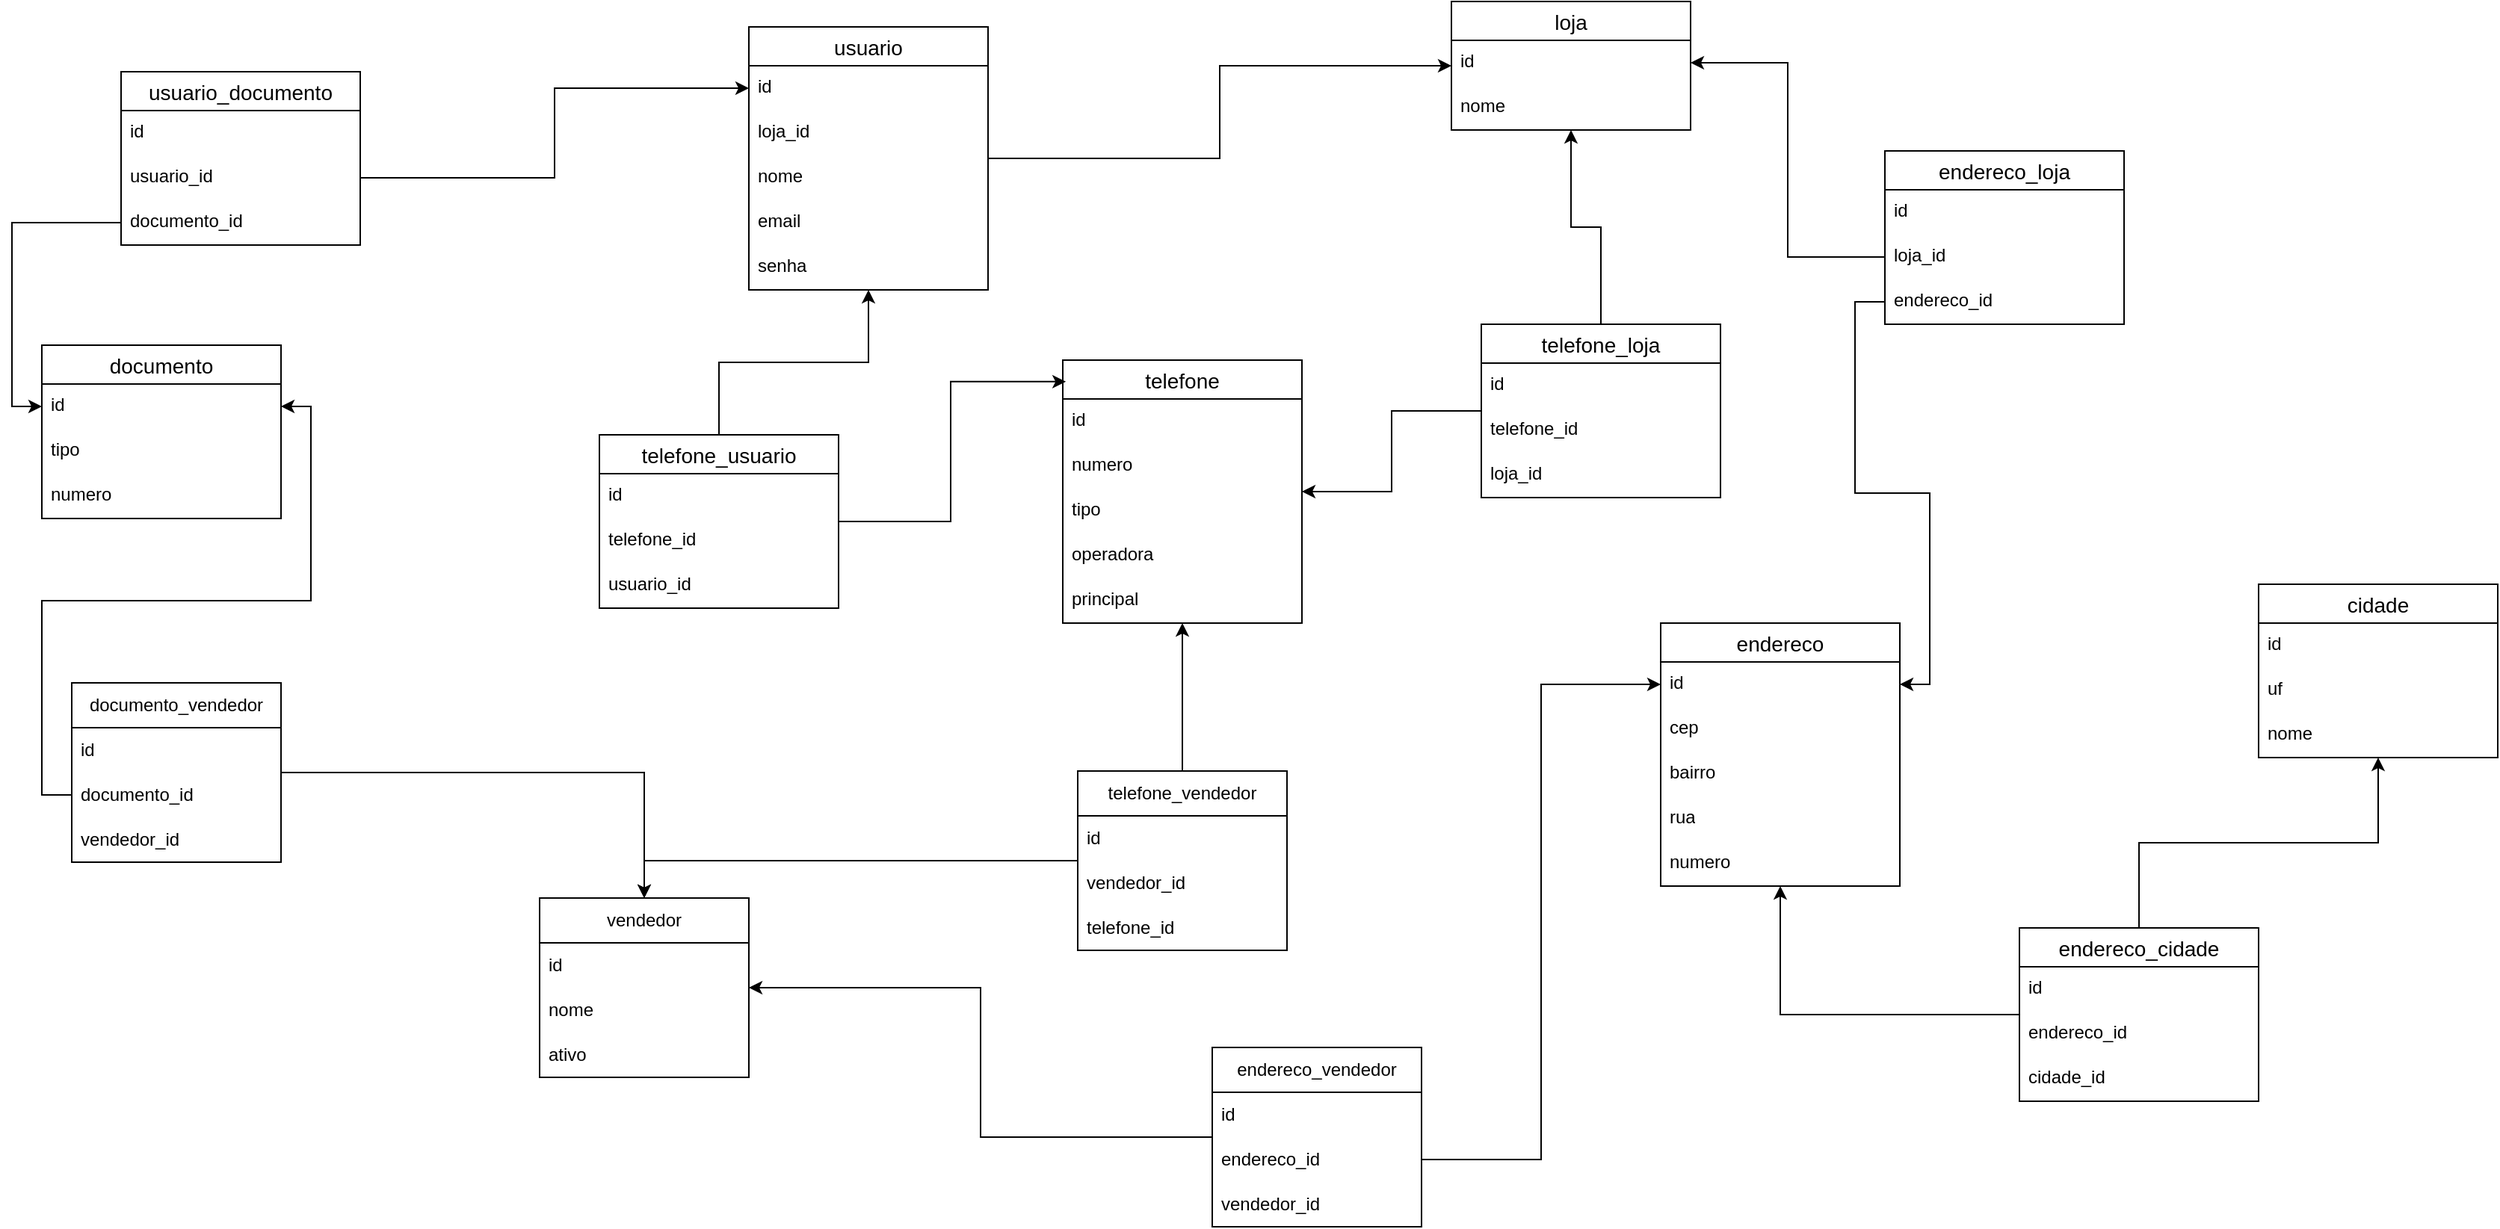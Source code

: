 <mxfile version="22.0.3" type="device">
  <diagram id="C5RBs43oDa-KdzZeNtuy" name="Page-1">
    <mxGraphModel dx="2327" dy="759" grid="1" gridSize="10" guides="1" tooltips="1" connect="1" arrows="1" fold="1" page="1" pageScale="1" pageWidth="827" pageHeight="1169" math="0" shadow="0">
      <root>
        <mxCell id="WIyWlLk6GJQsqaUBKTNV-0" />
        <mxCell id="WIyWlLk6GJQsqaUBKTNV-1" parent="WIyWlLk6GJQsqaUBKTNV-0" />
        <mxCell id="LJtjI_qurVi66WkKkAPu-5" style="edgeStyle=orthogonalEdgeStyle;rounded=0;orthogonalLoop=1;jettySize=auto;html=1;" edge="1" parent="WIyWlLk6GJQsqaUBKTNV-1" source="AqT43YXJQh_h4FbjTC2e-71" target="AqT43YXJQh_h4FbjTC2e-87">
          <mxGeometry relative="1" as="geometry" />
        </mxCell>
        <mxCell id="AqT43YXJQh_h4FbjTC2e-71" value="usuario" style="swimlane;fontStyle=0;childLayout=stackLayout;horizontal=1;startSize=26;horizontalStack=0;resizeParent=1;resizeParentMax=0;resizeLast=0;collapsible=1;marginBottom=0;align=center;fontSize=14;" parent="WIyWlLk6GJQsqaUBKTNV-1" vertex="1">
          <mxGeometry x="-100" y="27" width="160" height="176" as="geometry" />
        </mxCell>
        <mxCell id="AqT43YXJQh_h4FbjTC2e-72" value="id" style="text;strokeColor=none;fillColor=none;spacingLeft=4;spacingRight=4;overflow=hidden;rotatable=0;points=[[0,0.5],[1,0.5]];portConstraint=eastwest;fontSize=12;whiteSpace=wrap;html=1;" parent="AqT43YXJQh_h4FbjTC2e-71" vertex="1">
          <mxGeometry y="26" width="160" height="30" as="geometry" />
        </mxCell>
        <mxCell id="LJtjI_qurVi66WkKkAPu-4" value="loja_id" style="text;strokeColor=none;fillColor=none;spacingLeft=4;spacingRight=4;overflow=hidden;rotatable=0;points=[[0,0.5],[1,0.5]];portConstraint=eastwest;fontSize=12;whiteSpace=wrap;html=1;" vertex="1" parent="AqT43YXJQh_h4FbjTC2e-71">
          <mxGeometry y="56" width="160" height="30" as="geometry" />
        </mxCell>
        <mxCell id="AqT43YXJQh_h4FbjTC2e-76" value="nome&lt;br&gt;" style="text;strokeColor=none;fillColor=none;spacingLeft=4;spacingRight=4;overflow=hidden;rotatable=0;points=[[0,0.5],[1,0.5]];portConstraint=eastwest;fontSize=12;whiteSpace=wrap;html=1;" parent="AqT43YXJQh_h4FbjTC2e-71" vertex="1">
          <mxGeometry y="86" width="160" height="30" as="geometry" />
        </mxCell>
        <mxCell id="AqT43YXJQh_h4FbjTC2e-77" value="email" style="text;strokeColor=none;fillColor=none;spacingLeft=4;spacingRight=4;overflow=hidden;rotatable=0;points=[[0,0.5],[1,0.5]];portConstraint=eastwest;fontSize=12;whiteSpace=wrap;html=1;" parent="AqT43YXJQh_h4FbjTC2e-71" vertex="1">
          <mxGeometry y="116" width="160" height="30" as="geometry" />
        </mxCell>
        <mxCell id="AqT43YXJQh_h4FbjTC2e-78" value="senha" style="text;strokeColor=none;fillColor=none;spacingLeft=4;spacingRight=4;overflow=hidden;rotatable=0;points=[[0,0.5],[1,0.5]];portConstraint=eastwest;fontSize=12;whiteSpace=wrap;html=1;" parent="AqT43YXJQh_h4FbjTC2e-71" vertex="1">
          <mxGeometry y="146" width="160" height="30" as="geometry" />
        </mxCell>
        <mxCell id="AqT43YXJQh_h4FbjTC2e-87" value="loja" style="swimlane;fontStyle=0;childLayout=stackLayout;horizontal=1;startSize=26;horizontalStack=0;resizeParent=1;resizeParentMax=0;resizeLast=0;collapsible=1;marginBottom=0;align=center;fontSize=14;" parent="WIyWlLk6GJQsqaUBKTNV-1" vertex="1">
          <mxGeometry x="370" y="10" width="160" height="86" as="geometry" />
        </mxCell>
        <mxCell id="AqT43YXJQh_h4FbjTC2e-88" value="id&lt;span style=&quot;white-space: pre;&quot;&gt;&#x9;&lt;/span&gt;" style="text;strokeColor=none;fillColor=none;spacingLeft=4;spacingRight=4;overflow=hidden;rotatable=0;points=[[0,0.5],[1,0.5]];portConstraint=eastwest;fontSize=12;whiteSpace=wrap;html=1;" parent="AqT43YXJQh_h4FbjTC2e-87" vertex="1">
          <mxGeometry y="26" width="160" height="30" as="geometry" />
        </mxCell>
        <mxCell id="AqT43YXJQh_h4FbjTC2e-89" value="nome&lt;br&gt;" style="text;strokeColor=none;fillColor=none;spacingLeft=4;spacingRight=4;overflow=hidden;rotatable=0;points=[[0,0.5],[1,0.5]];portConstraint=eastwest;fontSize=12;whiteSpace=wrap;html=1;" parent="AqT43YXJQh_h4FbjTC2e-87" vertex="1">
          <mxGeometry y="56" width="160" height="30" as="geometry" />
        </mxCell>
        <mxCell id="AqT43YXJQh_h4FbjTC2e-103" value="endereco" style="swimlane;fontStyle=0;childLayout=stackLayout;horizontal=1;startSize=26;horizontalStack=0;resizeParent=1;resizeParentMax=0;resizeLast=0;collapsible=1;marginBottom=0;align=center;fontSize=14;" parent="WIyWlLk6GJQsqaUBKTNV-1" vertex="1">
          <mxGeometry x="510" y="426" width="160" height="176" as="geometry" />
        </mxCell>
        <mxCell id="AqT43YXJQh_h4FbjTC2e-104" value="id" style="text;strokeColor=none;fillColor=none;spacingLeft=4;spacingRight=4;overflow=hidden;rotatable=0;points=[[0,0.5],[1,0.5]];portConstraint=eastwest;fontSize=12;whiteSpace=wrap;html=1;" parent="AqT43YXJQh_h4FbjTC2e-103" vertex="1">
          <mxGeometry y="26" width="160" height="30" as="geometry" />
        </mxCell>
        <mxCell id="AqT43YXJQh_h4FbjTC2e-105" value="cep" style="text;strokeColor=none;fillColor=none;spacingLeft=4;spacingRight=4;overflow=hidden;rotatable=0;points=[[0,0.5],[1,0.5]];portConstraint=eastwest;fontSize=12;whiteSpace=wrap;html=1;" parent="AqT43YXJQh_h4FbjTC2e-103" vertex="1">
          <mxGeometry y="56" width="160" height="30" as="geometry" />
        </mxCell>
        <mxCell id="AqT43YXJQh_h4FbjTC2e-106" value="bairro" style="text;strokeColor=none;fillColor=none;spacingLeft=4;spacingRight=4;overflow=hidden;rotatable=0;points=[[0,0.5],[1,0.5]];portConstraint=eastwest;fontSize=12;whiteSpace=wrap;html=1;" parent="AqT43YXJQh_h4FbjTC2e-103" vertex="1">
          <mxGeometry y="86" width="160" height="30" as="geometry" />
        </mxCell>
        <mxCell id="AqT43YXJQh_h4FbjTC2e-108" value="rua" style="text;strokeColor=none;fillColor=none;spacingLeft=4;spacingRight=4;overflow=hidden;rotatable=0;points=[[0,0.5],[1,0.5]];portConstraint=eastwest;fontSize=12;whiteSpace=wrap;html=1;" parent="AqT43YXJQh_h4FbjTC2e-103" vertex="1">
          <mxGeometry y="116" width="160" height="30" as="geometry" />
        </mxCell>
        <mxCell id="AqT43YXJQh_h4FbjTC2e-109" value="numero" style="text;strokeColor=none;fillColor=none;spacingLeft=4;spacingRight=4;overflow=hidden;rotatable=0;points=[[0,0.5],[1,0.5]];portConstraint=eastwest;fontSize=12;whiteSpace=wrap;html=1;" parent="AqT43YXJQh_h4FbjTC2e-103" vertex="1">
          <mxGeometry y="146" width="160" height="30" as="geometry" />
        </mxCell>
        <mxCell id="AqT43YXJQh_h4FbjTC2e-110" value="endereco_loja" style="swimlane;fontStyle=0;childLayout=stackLayout;horizontal=1;startSize=26;horizontalStack=0;resizeParent=1;resizeParentMax=0;resizeLast=0;collapsible=1;marginBottom=0;align=center;fontSize=14;" parent="WIyWlLk6GJQsqaUBKTNV-1" vertex="1">
          <mxGeometry x="660" y="110" width="160" height="116" as="geometry" />
        </mxCell>
        <mxCell id="AqT43YXJQh_h4FbjTC2e-111" value="id" style="text;strokeColor=none;fillColor=none;spacingLeft=4;spacingRight=4;overflow=hidden;rotatable=0;points=[[0,0.5],[1,0.5]];portConstraint=eastwest;fontSize=12;whiteSpace=wrap;html=1;" parent="AqT43YXJQh_h4FbjTC2e-110" vertex="1">
          <mxGeometry y="26" width="160" height="30" as="geometry" />
        </mxCell>
        <mxCell id="AqT43YXJQh_h4FbjTC2e-112" value="loja_id" style="text;strokeColor=none;fillColor=none;spacingLeft=4;spacingRight=4;overflow=hidden;rotatable=0;points=[[0,0.5],[1,0.5]];portConstraint=eastwest;fontSize=12;whiteSpace=wrap;html=1;" parent="AqT43YXJQh_h4FbjTC2e-110" vertex="1">
          <mxGeometry y="56" width="160" height="30" as="geometry" />
        </mxCell>
        <mxCell id="AqT43YXJQh_h4FbjTC2e-113" value="endereco_id" style="text;strokeColor=none;fillColor=none;spacingLeft=4;spacingRight=4;overflow=hidden;rotatable=0;points=[[0,0.5],[1,0.5]];portConstraint=eastwest;fontSize=12;whiteSpace=wrap;html=1;" parent="AqT43YXJQh_h4FbjTC2e-110" vertex="1">
          <mxGeometry y="86" width="160" height="30" as="geometry" />
        </mxCell>
        <mxCell id="AqT43YXJQh_h4FbjTC2e-118" style="edgeStyle=orthogonalEdgeStyle;rounded=0;orthogonalLoop=1;jettySize=auto;html=1;entryX=1;entryY=0.5;entryDx=0;entryDy=0;" parent="WIyWlLk6GJQsqaUBKTNV-1" source="AqT43YXJQh_h4FbjTC2e-112" target="AqT43YXJQh_h4FbjTC2e-88" edge="1">
          <mxGeometry relative="1" as="geometry" />
        </mxCell>
        <mxCell id="AqT43YXJQh_h4FbjTC2e-119" style="edgeStyle=orthogonalEdgeStyle;rounded=0;orthogonalLoop=1;jettySize=auto;html=1;" parent="WIyWlLk6GJQsqaUBKTNV-1" source="AqT43YXJQh_h4FbjTC2e-113" target="AqT43YXJQh_h4FbjTC2e-104" edge="1">
          <mxGeometry relative="1" as="geometry" />
        </mxCell>
        <mxCell id="LJtjI_qurVi66WkKkAPu-12" style="edgeStyle=orthogonalEdgeStyle;rounded=0;orthogonalLoop=1;jettySize=auto;html=1;" edge="1" parent="WIyWlLk6GJQsqaUBKTNV-1" source="AqT43YXJQh_h4FbjTC2e-123" target="AqT43YXJQh_h4FbjTC2e-103">
          <mxGeometry relative="1" as="geometry" />
        </mxCell>
        <mxCell id="LJtjI_qurVi66WkKkAPu-13" style="edgeStyle=orthogonalEdgeStyle;rounded=0;orthogonalLoop=1;jettySize=auto;html=1;" edge="1" parent="WIyWlLk6GJQsqaUBKTNV-1" source="AqT43YXJQh_h4FbjTC2e-123" target="AqT43YXJQh_h4FbjTC2e-129">
          <mxGeometry relative="1" as="geometry" />
        </mxCell>
        <mxCell id="AqT43YXJQh_h4FbjTC2e-123" value="endereco_cidade" style="swimlane;fontStyle=0;childLayout=stackLayout;horizontal=1;startSize=26;horizontalStack=0;resizeParent=1;resizeParentMax=0;resizeLast=0;collapsible=1;marginBottom=0;align=center;fontSize=14;" parent="WIyWlLk6GJQsqaUBKTNV-1" vertex="1">
          <mxGeometry x="750" y="630" width="160" height="116" as="geometry" />
        </mxCell>
        <mxCell id="AqT43YXJQh_h4FbjTC2e-124" value="id" style="text;strokeColor=none;fillColor=none;spacingLeft=4;spacingRight=4;overflow=hidden;rotatable=0;points=[[0,0.5],[1,0.5]];portConstraint=eastwest;fontSize=12;whiteSpace=wrap;html=1;" parent="AqT43YXJQh_h4FbjTC2e-123" vertex="1">
          <mxGeometry y="26" width="160" height="30" as="geometry" />
        </mxCell>
        <mxCell id="AqT43YXJQh_h4FbjTC2e-125" value="endereco_id" style="text;strokeColor=none;fillColor=none;spacingLeft=4;spacingRight=4;overflow=hidden;rotatable=0;points=[[0,0.5],[1,0.5]];portConstraint=eastwest;fontSize=12;whiteSpace=wrap;html=1;" parent="AqT43YXJQh_h4FbjTC2e-123" vertex="1">
          <mxGeometry y="56" width="160" height="30" as="geometry" />
        </mxCell>
        <mxCell id="AqT43YXJQh_h4FbjTC2e-126" value="cidade_id" style="text;strokeColor=none;fillColor=none;spacingLeft=4;spacingRight=4;overflow=hidden;rotatable=0;points=[[0,0.5],[1,0.5]];portConstraint=eastwest;fontSize=12;whiteSpace=wrap;html=1;" parent="AqT43YXJQh_h4FbjTC2e-123" vertex="1">
          <mxGeometry y="86" width="160" height="30" as="geometry" />
        </mxCell>
        <mxCell id="AqT43YXJQh_h4FbjTC2e-129" value="cidade" style="swimlane;fontStyle=0;childLayout=stackLayout;horizontal=1;startSize=26;horizontalStack=0;resizeParent=1;resizeParentMax=0;resizeLast=0;collapsible=1;marginBottom=0;align=center;fontSize=14;" parent="WIyWlLk6GJQsqaUBKTNV-1" vertex="1">
          <mxGeometry x="910" y="400" width="160" height="116" as="geometry" />
        </mxCell>
        <mxCell id="AqT43YXJQh_h4FbjTC2e-130" value="id" style="text;strokeColor=none;fillColor=none;spacingLeft=4;spacingRight=4;overflow=hidden;rotatable=0;points=[[0,0.5],[1,0.5]];portConstraint=eastwest;fontSize=12;whiteSpace=wrap;html=1;" parent="AqT43YXJQh_h4FbjTC2e-129" vertex="1">
          <mxGeometry y="26" width="160" height="30" as="geometry" />
        </mxCell>
        <mxCell id="AqT43YXJQh_h4FbjTC2e-131" value="uf" style="text;strokeColor=none;fillColor=none;spacingLeft=4;spacingRight=4;overflow=hidden;rotatable=0;points=[[0,0.5],[1,0.5]];portConstraint=eastwest;fontSize=12;whiteSpace=wrap;html=1;" parent="AqT43YXJQh_h4FbjTC2e-129" vertex="1">
          <mxGeometry y="56" width="160" height="30" as="geometry" />
        </mxCell>
        <mxCell id="AqT43YXJQh_h4FbjTC2e-132" value="nome" style="text;strokeColor=none;fillColor=none;spacingLeft=4;spacingRight=4;overflow=hidden;rotatable=0;points=[[0,0.5],[1,0.5]];portConstraint=eastwest;fontSize=12;whiteSpace=wrap;html=1;" parent="AqT43YXJQh_h4FbjTC2e-129" vertex="1">
          <mxGeometry y="86" width="160" height="30" as="geometry" />
        </mxCell>
        <mxCell id="AqT43YXJQh_h4FbjTC2e-135" value="telefone" style="swimlane;fontStyle=0;childLayout=stackLayout;horizontal=1;startSize=26;horizontalStack=0;resizeParent=1;resizeParentMax=0;resizeLast=0;collapsible=1;marginBottom=0;align=center;fontSize=14;" parent="WIyWlLk6GJQsqaUBKTNV-1" vertex="1">
          <mxGeometry x="110" y="250" width="160" height="176" as="geometry" />
        </mxCell>
        <mxCell id="AqT43YXJQh_h4FbjTC2e-136" value="id" style="text;strokeColor=none;fillColor=none;spacingLeft=4;spacingRight=4;overflow=hidden;rotatable=0;points=[[0,0.5],[1,0.5]];portConstraint=eastwest;fontSize=12;whiteSpace=wrap;html=1;" parent="AqT43YXJQh_h4FbjTC2e-135" vertex="1">
          <mxGeometry y="26" width="160" height="30" as="geometry" />
        </mxCell>
        <mxCell id="AqT43YXJQh_h4FbjTC2e-138" value="numero" style="text;strokeColor=none;fillColor=none;spacingLeft=4;spacingRight=4;overflow=hidden;rotatable=0;points=[[0,0.5],[1,0.5]];portConstraint=eastwest;fontSize=12;whiteSpace=wrap;html=1;" parent="AqT43YXJQh_h4FbjTC2e-135" vertex="1">
          <mxGeometry y="56" width="160" height="30" as="geometry" />
        </mxCell>
        <mxCell id="AqT43YXJQh_h4FbjTC2e-137" value="tipo" style="text;strokeColor=none;fillColor=none;spacingLeft=4;spacingRight=4;overflow=hidden;rotatable=0;points=[[0,0.5],[1,0.5]];portConstraint=eastwest;fontSize=12;whiteSpace=wrap;html=1;" parent="AqT43YXJQh_h4FbjTC2e-135" vertex="1">
          <mxGeometry y="86" width="160" height="30" as="geometry" />
        </mxCell>
        <mxCell id="AqT43YXJQh_h4FbjTC2e-140" value="operadora" style="text;strokeColor=none;fillColor=none;spacingLeft=4;spacingRight=4;overflow=hidden;rotatable=0;points=[[0,0.5],[1,0.5]];portConstraint=eastwest;fontSize=12;whiteSpace=wrap;html=1;" parent="AqT43YXJQh_h4FbjTC2e-135" vertex="1">
          <mxGeometry y="116" width="160" height="30" as="geometry" />
        </mxCell>
        <mxCell id="LJtjI_qurVi66WkKkAPu-3" value="principal" style="text;strokeColor=none;fillColor=none;spacingLeft=4;spacingRight=4;overflow=hidden;rotatable=0;points=[[0,0.5],[1,0.5]];portConstraint=eastwest;fontSize=12;whiteSpace=wrap;html=1;" vertex="1" parent="AqT43YXJQh_h4FbjTC2e-135">
          <mxGeometry y="146" width="160" height="30" as="geometry" />
        </mxCell>
        <mxCell id="LJtjI_qurVi66WkKkAPu-10" style="edgeStyle=orthogonalEdgeStyle;rounded=0;orthogonalLoop=1;jettySize=auto;html=1;" edge="1" parent="WIyWlLk6GJQsqaUBKTNV-1" source="AqT43YXJQh_h4FbjTC2e-141" target="AqT43YXJQh_h4FbjTC2e-87">
          <mxGeometry relative="1" as="geometry" />
        </mxCell>
        <mxCell id="LJtjI_qurVi66WkKkAPu-11" style="edgeStyle=orthogonalEdgeStyle;rounded=0;orthogonalLoop=1;jettySize=auto;html=1;" edge="1" parent="WIyWlLk6GJQsqaUBKTNV-1" source="AqT43YXJQh_h4FbjTC2e-141" target="AqT43YXJQh_h4FbjTC2e-135">
          <mxGeometry relative="1" as="geometry" />
        </mxCell>
        <mxCell id="AqT43YXJQh_h4FbjTC2e-141" value="telefone_loja" style="swimlane;fontStyle=0;childLayout=stackLayout;horizontal=1;startSize=26;horizontalStack=0;resizeParent=1;resizeParentMax=0;resizeLast=0;collapsible=1;marginBottom=0;align=center;fontSize=14;" parent="WIyWlLk6GJQsqaUBKTNV-1" vertex="1">
          <mxGeometry x="390" y="226" width="160" height="116" as="geometry" />
        </mxCell>
        <mxCell id="AqT43YXJQh_h4FbjTC2e-142" value="id" style="text;strokeColor=none;fillColor=none;spacingLeft=4;spacingRight=4;overflow=hidden;rotatable=0;points=[[0,0.5],[1,0.5]];portConstraint=eastwest;fontSize=12;whiteSpace=wrap;html=1;" parent="AqT43YXJQh_h4FbjTC2e-141" vertex="1">
          <mxGeometry y="26" width="160" height="30" as="geometry" />
        </mxCell>
        <mxCell id="AqT43YXJQh_h4FbjTC2e-143" value="telefone_id" style="text;strokeColor=none;fillColor=none;spacingLeft=4;spacingRight=4;overflow=hidden;rotatable=0;points=[[0,0.5],[1,0.5]];portConstraint=eastwest;fontSize=12;whiteSpace=wrap;html=1;" parent="AqT43YXJQh_h4FbjTC2e-141" vertex="1">
          <mxGeometry y="56" width="160" height="30" as="geometry" />
        </mxCell>
        <mxCell id="AqT43YXJQh_h4FbjTC2e-144" value="loja_id" style="text;strokeColor=none;fillColor=none;spacingLeft=4;spacingRight=4;overflow=hidden;rotatable=0;points=[[0,0.5],[1,0.5]];portConstraint=eastwest;fontSize=12;whiteSpace=wrap;html=1;" parent="AqT43YXJQh_h4FbjTC2e-141" vertex="1">
          <mxGeometry y="86" width="160" height="30" as="geometry" />
        </mxCell>
        <mxCell id="LJtjI_qurVi66WkKkAPu-1" style="edgeStyle=orthogonalEdgeStyle;rounded=0;orthogonalLoop=1;jettySize=auto;html=1;" edge="1" parent="WIyWlLk6GJQsqaUBKTNV-1" source="AqT43YXJQh_h4FbjTC2e-149" target="AqT43YXJQh_h4FbjTC2e-71">
          <mxGeometry relative="1" as="geometry" />
        </mxCell>
        <mxCell id="AqT43YXJQh_h4FbjTC2e-149" value="telefone_usuario" style="swimlane;fontStyle=0;childLayout=stackLayout;horizontal=1;startSize=26;horizontalStack=0;resizeParent=1;resizeParentMax=0;resizeLast=0;collapsible=1;marginBottom=0;align=center;fontSize=14;" parent="WIyWlLk6GJQsqaUBKTNV-1" vertex="1">
          <mxGeometry x="-200" y="300" width="160" height="116" as="geometry" />
        </mxCell>
        <mxCell id="AqT43YXJQh_h4FbjTC2e-150" value="id" style="text;strokeColor=none;fillColor=none;spacingLeft=4;spacingRight=4;overflow=hidden;rotatable=0;points=[[0,0.5],[1,0.5]];portConstraint=eastwest;fontSize=12;whiteSpace=wrap;html=1;" parent="AqT43YXJQh_h4FbjTC2e-149" vertex="1">
          <mxGeometry y="26" width="160" height="30" as="geometry" />
        </mxCell>
        <mxCell id="AqT43YXJQh_h4FbjTC2e-151" value="telefone_id" style="text;strokeColor=none;fillColor=none;spacingLeft=4;spacingRight=4;overflow=hidden;rotatable=0;points=[[0,0.5],[1,0.5]];portConstraint=eastwest;fontSize=12;whiteSpace=wrap;html=1;" parent="AqT43YXJQh_h4FbjTC2e-149" vertex="1">
          <mxGeometry y="56" width="160" height="30" as="geometry" />
        </mxCell>
        <mxCell id="AqT43YXJQh_h4FbjTC2e-152" value="usuario_id" style="text;strokeColor=none;fillColor=none;spacingLeft=4;spacingRight=4;overflow=hidden;rotatable=0;points=[[0,0.5],[1,0.5]];portConstraint=eastwest;fontSize=12;whiteSpace=wrap;html=1;" parent="AqT43YXJQh_h4FbjTC2e-149" vertex="1">
          <mxGeometry y="86" width="160" height="30" as="geometry" />
        </mxCell>
        <mxCell id="AqT43YXJQh_h4FbjTC2e-157" value="documento" style="swimlane;fontStyle=0;childLayout=stackLayout;horizontal=1;startSize=26;horizontalStack=0;resizeParent=1;resizeParentMax=0;resizeLast=0;collapsible=1;marginBottom=0;align=center;fontSize=14;" parent="WIyWlLk6GJQsqaUBKTNV-1" vertex="1">
          <mxGeometry x="-573" y="240" width="160" height="116" as="geometry" />
        </mxCell>
        <mxCell id="AqT43YXJQh_h4FbjTC2e-158" value="id" style="text;strokeColor=none;fillColor=none;spacingLeft=4;spacingRight=4;overflow=hidden;rotatable=0;points=[[0,0.5],[1,0.5]];portConstraint=eastwest;fontSize=12;whiteSpace=wrap;html=1;" parent="AqT43YXJQh_h4FbjTC2e-157" vertex="1">
          <mxGeometry y="26" width="160" height="30" as="geometry" />
        </mxCell>
        <mxCell id="AqT43YXJQh_h4FbjTC2e-159" value="tipo" style="text;strokeColor=none;fillColor=none;spacingLeft=4;spacingRight=4;overflow=hidden;rotatable=0;points=[[0,0.5],[1,0.5]];portConstraint=eastwest;fontSize=12;whiteSpace=wrap;html=1;" parent="AqT43YXJQh_h4FbjTC2e-157" vertex="1">
          <mxGeometry y="56" width="160" height="30" as="geometry" />
        </mxCell>
        <mxCell id="AqT43YXJQh_h4FbjTC2e-160" value="numero" style="text;strokeColor=none;fillColor=none;spacingLeft=4;spacingRight=4;overflow=hidden;rotatable=0;points=[[0,0.5],[1,0.5]];portConstraint=eastwest;fontSize=12;whiteSpace=wrap;html=1;" parent="AqT43YXJQh_h4FbjTC2e-157" vertex="1">
          <mxGeometry y="86" width="160" height="30" as="geometry" />
        </mxCell>
        <mxCell id="AqT43YXJQh_h4FbjTC2e-162" value="usuario_documento" style="swimlane;fontStyle=0;childLayout=stackLayout;horizontal=1;startSize=26;horizontalStack=0;resizeParent=1;resizeParentMax=0;resizeLast=0;collapsible=1;marginBottom=0;align=center;fontSize=14;" parent="WIyWlLk6GJQsqaUBKTNV-1" vertex="1">
          <mxGeometry x="-520" y="57" width="160" height="116" as="geometry" />
        </mxCell>
        <mxCell id="AqT43YXJQh_h4FbjTC2e-163" value="id" style="text;strokeColor=none;fillColor=none;spacingLeft=4;spacingRight=4;overflow=hidden;rotatable=0;points=[[0,0.5],[1,0.5]];portConstraint=eastwest;fontSize=12;whiteSpace=wrap;html=1;" parent="AqT43YXJQh_h4FbjTC2e-162" vertex="1">
          <mxGeometry y="26" width="160" height="30" as="geometry" />
        </mxCell>
        <mxCell id="AqT43YXJQh_h4FbjTC2e-164" value="usuario_id" style="text;strokeColor=none;fillColor=none;spacingLeft=4;spacingRight=4;overflow=hidden;rotatable=0;points=[[0,0.5],[1,0.5]];portConstraint=eastwest;fontSize=12;whiteSpace=wrap;html=1;" parent="AqT43YXJQh_h4FbjTC2e-162" vertex="1">
          <mxGeometry y="56" width="160" height="30" as="geometry" />
        </mxCell>
        <mxCell id="AqT43YXJQh_h4FbjTC2e-165" value="documento_id" style="text;strokeColor=none;fillColor=none;spacingLeft=4;spacingRight=4;overflow=hidden;rotatable=0;points=[[0,0.5],[1,0.5]];portConstraint=eastwest;fontSize=12;whiteSpace=wrap;html=1;" parent="AqT43YXJQh_h4FbjTC2e-162" vertex="1">
          <mxGeometry y="86" width="160" height="30" as="geometry" />
        </mxCell>
        <mxCell id="AqT43YXJQh_h4FbjTC2e-171" style="edgeStyle=orthogonalEdgeStyle;rounded=0;orthogonalLoop=1;jettySize=auto;html=1;entryX=0;entryY=0.5;entryDx=0;entryDy=0;" parent="WIyWlLk6GJQsqaUBKTNV-1" source="AqT43YXJQh_h4FbjTC2e-164" target="AqT43YXJQh_h4FbjTC2e-72" edge="1">
          <mxGeometry relative="1" as="geometry" />
        </mxCell>
        <mxCell id="AqT43YXJQh_h4FbjTC2e-172" style="edgeStyle=orthogonalEdgeStyle;rounded=0;orthogonalLoop=1;jettySize=auto;html=1;entryX=0;entryY=0.5;entryDx=0;entryDy=0;" parent="WIyWlLk6GJQsqaUBKTNV-1" source="AqT43YXJQh_h4FbjTC2e-165" target="AqT43YXJQh_h4FbjTC2e-158" edge="1">
          <mxGeometry relative="1" as="geometry" />
        </mxCell>
        <mxCell id="RmbHssq1_-CA6IagMPMO-0" value="vendedor" style="swimlane;fontStyle=0;childLayout=stackLayout;horizontal=1;startSize=30;horizontalStack=0;resizeParent=1;resizeParentMax=0;resizeLast=0;collapsible=1;marginBottom=0;whiteSpace=wrap;html=1;" parent="WIyWlLk6GJQsqaUBKTNV-1" vertex="1">
          <mxGeometry x="-240" y="610" width="140" height="120" as="geometry" />
        </mxCell>
        <mxCell id="RmbHssq1_-CA6IagMPMO-1" value="id" style="text;strokeColor=none;fillColor=none;align=left;verticalAlign=middle;spacingLeft=4;spacingRight=4;overflow=hidden;points=[[0,0.5],[1,0.5]];portConstraint=eastwest;rotatable=0;whiteSpace=wrap;html=1;" parent="RmbHssq1_-CA6IagMPMO-0" vertex="1">
          <mxGeometry y="30" width="140" height="30" as="geometry" />
        </mxCell>
        <mxCell id="RmbHssq1_-CA6IagMPMO-2" value="nome" style="text;strokeColor=none;fillColor=none;align=left;verticalAlign=middle;spacingLeft=4;spacingRight=4;overflow=hidden;points=[[0,0.5],[1,0.5]];portConstraint=eastwest;rotatable=0;whiteSpace=wrap;html=1;" parent="RmbHssq1_-CA6IagMPMO-0" vertex="1">
          <mxGeometry y="60" width="140" height="30" as="geometry" />
        </mxCell>
        <mxCell id="RmbHssq1_-CA6IagMPMO-4" value="ativo" style="text;strokeColor=none;fillColor=none;align=left;verticalAlign=middle;spacingLeft=4;spacingRight=4;overflow=hidden;points=[[0,0.5],[1,0.5]];portConstraint=eastwest;rotatable=0;whiteSpace=wrap;html=1;" parent="RmbHssq1_-CA6IagMPMO-0" vertex="1">
          <mxGeometry y="90" width="140" height="30" as="geometry" />
        </mxCell>
        <mxCell id="LJtjI_qurVi66WkKkAPu-8" style="edgeStyle=orthogonalEdgeStyle;rounded=0;orthogonalLoop=1;jettySize=auto;html=1;" edge="1" parent="WIyWlLk6GJQsqaUBKTNV-1" source="RmbHssq1_-CA6IagMPMO-5" target="AqT43YXJQh_h4FbjTC2e-135">
          <mxGeometry relative="1" as="geometry" />
        </mxCell>
        <mxCell id="LJtjI_qurVi66WkKkAPu-15" style="edgeStyle=orthogonalEdgeStyle;rounded=0;orthogonalLoop=1;jettySize=auto;html=1;entryX=0.5;entryY=0;entryDx=0;entryDy=0;" edge="1" parent="WIyWlLk6GJQsqaUBKTNV-1" source="RmbHssq1_-CA6IagMPMO-5" target="RmbHssq1_-CA6IagMPMO-0">
          <mxGeometry relative="1" as="geometry" />
        </mxCell>
        <mxCell id="RmbHssq1_-CA6IagMPMO-5" value="telefone_vendedor" style="swimlane;fontStyle=0;childLayout=stackLayout;horizontal=1;startSize=30;horizontalStack=0;resizeParent=1;resizeParentMax=0;resizeLast=0;collapsible=1;marginBottom=0;whiteSpace=wrap;html=1;" parent="WIyWlLk6GJQsqaUBKTNV-1" vertex="1">
          <mxGeometry x="120" y="525" width="140" height="120" as="geometry" />
        </mxCell>
        <mxCell id="RmbHssq1_-CA6IagMPMO-6" value="id" style="text;strokeColor=none;fillColor=none;align=left;verticalAlign=middle;spacingLeft=4;spacingRight=4;overflow=hidden;points=[[0,0.5],[1,0.5]];portConstraint=eastwest;rotatable=0;whiteSpace=wrap;html=1;" parent="RmbHssq1_-CA6IagMPMO-5" vertex="1">
          <mxGeometry y="30" width="140" height="30" as="geometry" />
        </mxCell>
        <mxCell id="RmbHssq1_-CA6IagMPMO-7" value="vendedor_id" style="text;strokeColor=none;fillColor=none;align=left;verticalAlign=middle;spacingLeft=4;spacingRight=4;overflow=hidden;points=[[0,0.5],[1,0.5]];portConstraint=eastwest;rotatable=0;whiteSpace=wrap;html=1;" parent="RmbHssq1_-CA6IagMPMO-5" vertex="1">
          <mxGeometry y="60" width="140" height="30" as="geometry" />
        </mxCell>
        <mxCell id="RmbHssq1_-CA6IagMPMO-8" value="telefone_id" style="text;strokeColor=none;fillColor=none;align=left;verticalAlign=middle;spacingLeft=4;spacingRight=4;overflow=hidden;points=[[0,0.5],[1,0.5]];portConstraint=eastwest;rotatable=0;whiteSpace=wrap;html=1;" parent="RmbHssq1_-CA6IagMPMO-5" vertex="1">
          <mxGeometry y="90" width="140" height="30" as="geometry" />
        </mxCell>
        <mxCell id="LJtjI_qurVi66WkKkAPu-14" style="edgeStyle=orthogonalEdgeStyle;rounded=0;orthogonalLoop=1;jettySize=auto;html=1;" edge="1" parent="WIyWlLk6GJQsqaUBKTNV-1" source="RmbHssq1_-CA6IagMPMO-11" target="RmbHssq1_-CA6IagMPMO-0">
          <mxGeometry relative="1" as="geometry" />
        </mxCell>
        <mxCell id="RmbHssq1_-CA6IagMPMO-11" value="endereco_vendedor" style="swimlane;fontStyle=0;childLayout=stackLayout;horizontal=1;startSize=30;horizontalStack=0;resizeParent=1;resizeParentMax=0;resizeLast=0;collapsible=1;marginBottom=0;whiteSpace=wrap;html=1;" parent="WIyWlLk6GJQsqaUBKTNV-1" vertex="1">
          <mxGeometry x="210" y="710" width="140" height="120" as="geometry" />
        </mxCell>
        <mxCell id="RmbHssq1_-CA6IagMPMO-12" value="id" style="text;strokeColor=none;fillColor=none;align=left;verticalAlign=middle;spacingLeft=4;spacingRight=4;overflow=hidden;points=[[0,0.5],[1,0.5]];portConstraint=eastwest;rotatable=0;whiteSpace=wrap;html=1;" parent="RmbHssq1_-CA6IagMPMO-11" vertex="1">
          <mxGeometry y="30" width="140" height="30" as="geometry" />
        </mxCell>
        <mxCell id="RmbHssq1_-CA6IagMPMO-13" value="endereco_id" style="text;strokeColor=none;fillColor=none;align=left;verticalAlign=middle;spacingLeft=4;spacingRight=4;overflow=hidden;points=[[0,0.5],[1,0.5]];portConstraint=eastwest;rotatable=0;whiteSpace=wrap;html=1;" parent="RmbHssq1_-CA6IagMPMO-11" vertex="1">
          <mxGeometry y="60" width="140" height="30" as="geometry" />
        </mxCell>
        <mxCell id="RmbHssq1_-CA6IagMPMO-14" value="vendedor_id" style="text;strokeColor=none;fillColor=none;align=left;verticalAlign=middle;spacingLeft=4;spacingRight=4;overflow=hidden;points=[[0,0.5],[1,0.5]];portConstraint=eastwest;rotatable=0;whiteSpace=wrap;html=1;" parent="RmbHssq1_-CA6IagMPMO-11" vertex="1">
          <mxGeometry y="90" width="140" height="30" as="geometry" />
        </mxCell>
        <mxCell id="RmbHssq1_-CA6IagMPMO-16" style="edgeStyle=orthogonalEdgeStyle;rounded=0;orthogonalLoop=1;jettySize=auto;html=1;" parent="WIyWlLk6GJQsqaUBKTNV-1" source="RmbHssq1_-CA6IagMPMO-13" target="AqT43YXJQh_h4FbjTC2e-104" edge="1">
          <mxGeometry relative="1" as="geometry" />
        </mxCell>
        <mxCell id="LJtjI_qurVi66WkKkAPu-16" style="edgeStyle=orthogonalEdgeStyle;rounded=0;orthogonalLoop=1;jettySize=auto;html=1;" edge="1" parent="WIyWlLk6GJQsqaUBKTNV-1" source="RmbHssq1_-CA6IagMPMO-17" target="RmbHssq1_-CA6IagMPMO-0">
          <mxGeometry relative="1" as="geometry" />
        </mxCell>
        <mxCell id="RmbHssq1_-CA6IagMPMO-17" value="documento_vendedor" style="swimlane;fontStyle=0;childLayout=stackLayout;horizontal=1;startSize=30;horizontalStack=0;resizeParent=1;resizeParentMax=0;resizeLast=0;collapsible=1;marginBottom=0;whiteSpace=wrap;html=1;" parent="WIyWlLk6GJQsqaUBKTNV-1" vertex="1">
          <mxGeometry x="-553" y="466" width="140" height="120" as="geometry" />
        </mxCell>
        <mxCell id="RmbHssq1_-CA6IagMPMO-18" value="id" style="text;strokeColor=none;fillColor=none;align=left;verticalAlign=middle;spacingLeft=4;spacingRight=4;overflow=hidden;points=[[0,0.5],[1,0.5]];portConstraint=eastwest;rotatable=0;whiteSpace=wrap;html=1;" parent="RmbHssq1_-CA6IagMPMO-17" vertex="1">
          <mxGeometry y="30" width="140" height="30" as="geometry" />
        </mxCell>
        <mxCell id="RmbHssq1_-CA6IagMPMO-19" value="documento_id" style="text;strokeColor=none;fillColor=none;align=left;verticalAlign=middle;spacingLeft=4;spacingRight=4;overflow=hidden;points=[[0,0.5],[1,0.5]];portConstraint=eastwest;rotatable=0;whiteSpace=wrap;html=1;" parent="RmbHssq1_-CA6IagMPMO-17" vertex="1">
          <mxGeometry y="60" width="140" height="30" as="geometry" />
        </mxCell>
        <mxCell id="RmbHssq1_-CA6IagMPMO-20" value="vendedor_id" style="text;strokeColor=none;fillColor=none;align=left;verticalAlign=middle;spacingLeft=4;spacingRight=4;overflow=hidden;points=[[0,0.5],[1,0.5]];portConstraint=eastwest;rotatable=0;whiteSpace=wrap;html=1;" parent="RmbHssq1_-CA6IagMPMO-17" vertex="1">
          <mxGeometry y="90" width="140" height="30" as="geometry" />
        </mxCell>
        <mxCell id="RmbHssq1_-CA6IagMPMO-22" style="edgeStyle=orthogonalEdgeStyle;rounded=0;orthogonalLoop=1;jettySize=auto;html=1;" parent="WIyWlLk6GJQsqaUBKTNV-1" source="RmbHssq1_-CA6IagMPMO-19" target="AqT43YXJQh_h4FbjTC2e-158" edge="1">
          <mxGeometry relative="1" as="geometry" />
        </mxCell>
        <mxCell id="LJtjI_qurVi66WkKkAPu-2" style="edgeStyle=orthogonalEdgeStyle;rounded=0;orthogonalLoop=1;jettySize=auto;html=1;entryX=0.013;entryY=0.082;entryDx=0;entryDy=0;entryPerimeter=0;" edge="1" parent="WIyWlLk6GJQsqaUBKTNV-1" source="AqT43YXJQh_h4FbjTC2e-149" target="AqT43YXJQh_h4FbjTC2e-135">
          <mxGeometry relative="1" as="geometry" />
        </mxCell>
      </root>
    </mxGraphModel>
  </diagram>
</mxfile>
